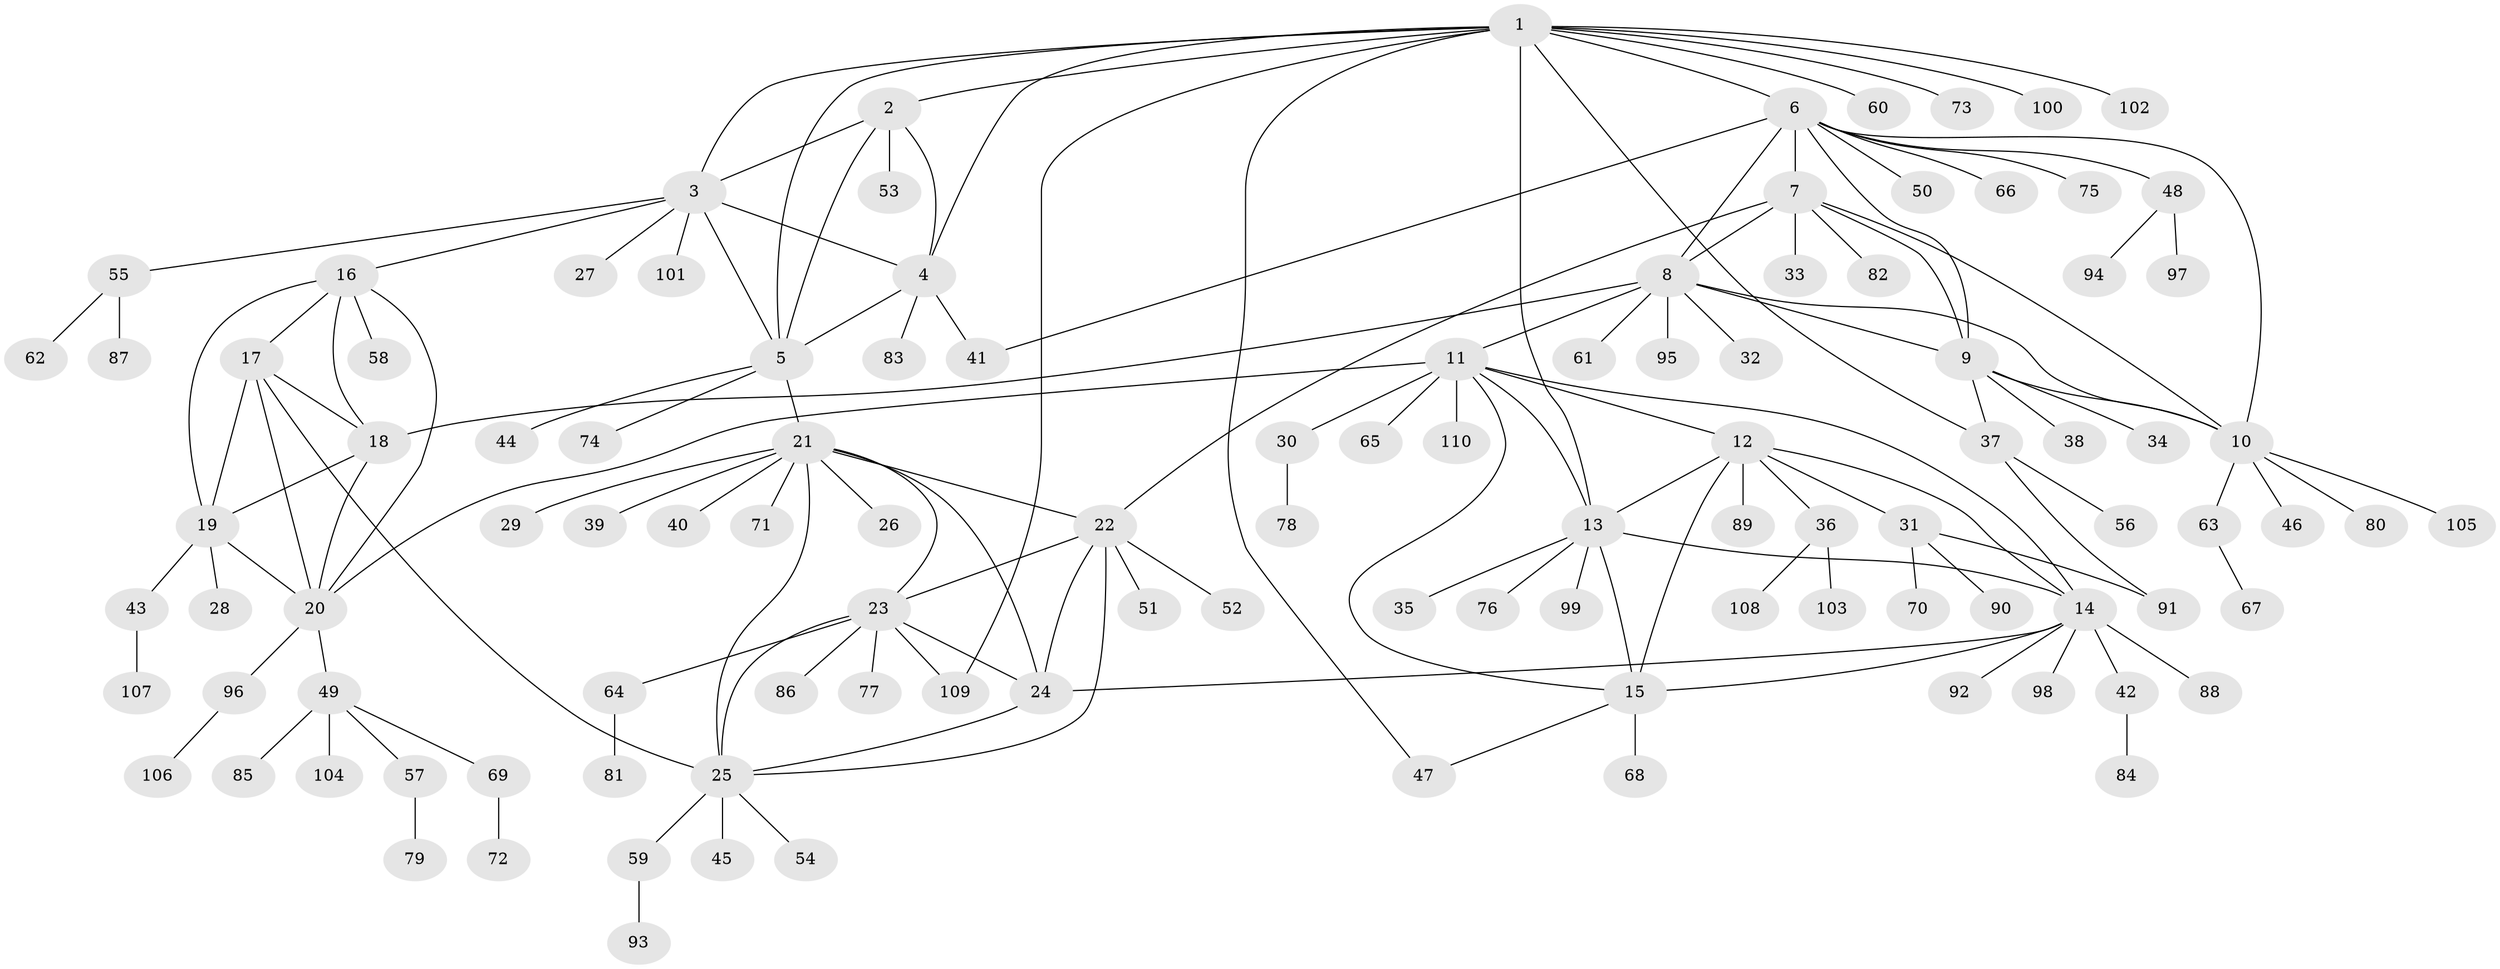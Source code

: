 // Generated by graph-tools (version 1.1) at 2025/54/03/09/25 04:54:12]
// undirected, 110 vertices, 150 edges
graph export_dot {
graph [start="1"]
  node [color=gray90,style=filled];
  1;
  2;
  3;
  4;
  5;
  6;
  7;
  8;
  9;
  10;
  11;
  12;
  13;
  14;
  15;
  16;
  17;
  18;
  19;
  20;
  21;
  22;
  23;
  24;
  25;
  26;
  27;
  28;
  29;
  30;
  31;
  32;
  33;
  34;
  35;
  36;
  37;
  38;
  39;
  40;
  41;
  42;
  43;
  44;
  45;
  46;
  47;
  48;
  49;
  50;
  51;
  52;
  53;
  54;
  55;
  56;
  57;
  58;
  59;
  60;
  61;
  62;
  63;
  64;
  65;
  66;
  67;
  68;
  69;
  70;
  71;
  72;
  73;
  74;
  75;
  76;
  77;
  78;
  79;
  80;
  81;
  82;
  83;
  84;
  85;
  86;
  87;
  88;
  89;
  90;
  91;
  92;
  93;
  94;
  95;
  96;
  97;
  98;
  99;
  100;
  101;
  102;
  103;
  104;
  105;
  106;
  107;
  108;
  109;
  110;
  1 -- 2;
  1 -- 3;
  1 -- 4;
  1 -- 5;
  1 -- 6;
  1 -- 13;
  1 -- 37;
  1 -- 47;
  1 -- 60;
  1 -- 73;
  1 -- 100;
  1 -- 102;
  1 -- 109;
  2 -- 3;
  2 -- 4;
  2 -- 5;
  2 -- 53;
  3 -- 4;
  3 -- 5;
  3 -- 16;
  3 -- 27;
  3 -- 55;
  3 -- 101;
  4 -- 5;
  4 -- 41;
  4 -- 83;
  5 -- 21;
  5 -- 44;
  5 -- 74;
  6 -- 7;
  6 -- 8;
  6 -- 9;
  6 -- 10;
  6 -- 41;
  6 -- 48;
  6 -- 50;
  6 -- 66;
  6 -- 75;
  7 -- 8;
  7 -- 9;
  7 -- 10;
  7 -- 22;
  7 -- 33;
  7 -- 82;
  8 -- 9;
  8 -- 10;
  8 -- 11;
  8 -- 18;
  8 -- 32;
  8 -- 61;
  8 -- 95;
  9 -- 10;
  9 -- 34;
  9 -- 37;
  9 -- 38;
  10 -- 46;
  10 -- 63;
  10 -- 80;
  10 -- 105;
  11 -- 12;
  11 -- 13;
  11 -- 14;
  11 -- 15;
  11 -- 20;
  11 -- 30;
  11 -- 65;
  11 -- 110;
  12 -- 13;
  12 -- 14;
  12 -- 15;
  12 -- 31;
  12 -- 36;
  12 -- 89;
  13 -- 14;
  13 -- 15;
  13 -- 35;
  13 -- 76;
  13 -- 99;
  14 -- 15;
  14 -- 24;
  14 -- 42;
  14 -- 88;
  14 -- 92;
  14 -- 98;
  15 -- 47;
  15 -- 68;
  16 -- 17;
  16 -- 18;
  16 -- 19;
  16 -- 20;
  16 -- 58;
  17 -- 18;
  17 -- 19;
  17 -- 20;
  17 -- 25;
  18 -- 19;
  18 -- 20;
  19 -- 20;
  19 -- 28;
  19 -- 43;
  20 -- 49;
  20 -- 96;
  21 -- 22;
  21 -- 23;
  21 -- 24;
  21 -- 25;
  21 -- 26;
  21 -- 29;
  21 -- 39;
  21 -- 40;
  21 -- 71;
  22 -- 23;
  22 -- 24;
  22 -- 25;
  22 -- 51;
  22 -- 52;
  23 -- 24;
  23 -- 25;
  23 -- 64;
  23 -- 77;
  23 -- 86;
  23 -- 109;
  24 -- 25;
  25 -- 45;
  25 -- 54;
  25 -- 59;
  30 -- 78;
  31 -- 70;
  31 -- 90;
  31 -- 91;
  36 -- 103;
  36 -- 108;
  37 -- 56;
  37 -- 91;
  42 -- 84;
  43 -- 107;
  48 -- 94;
  48 -- 97;
  49 -- 57;
  49 -- 69;
  49 -- 85;
  49 -- 104;
  55 -- 62;
  55 -- 87;
  57 -- 79;
  59 -- 93;
  63 -- 67;
  64 -- 81;
  69 -- 72;
  96 -- 106;
}
